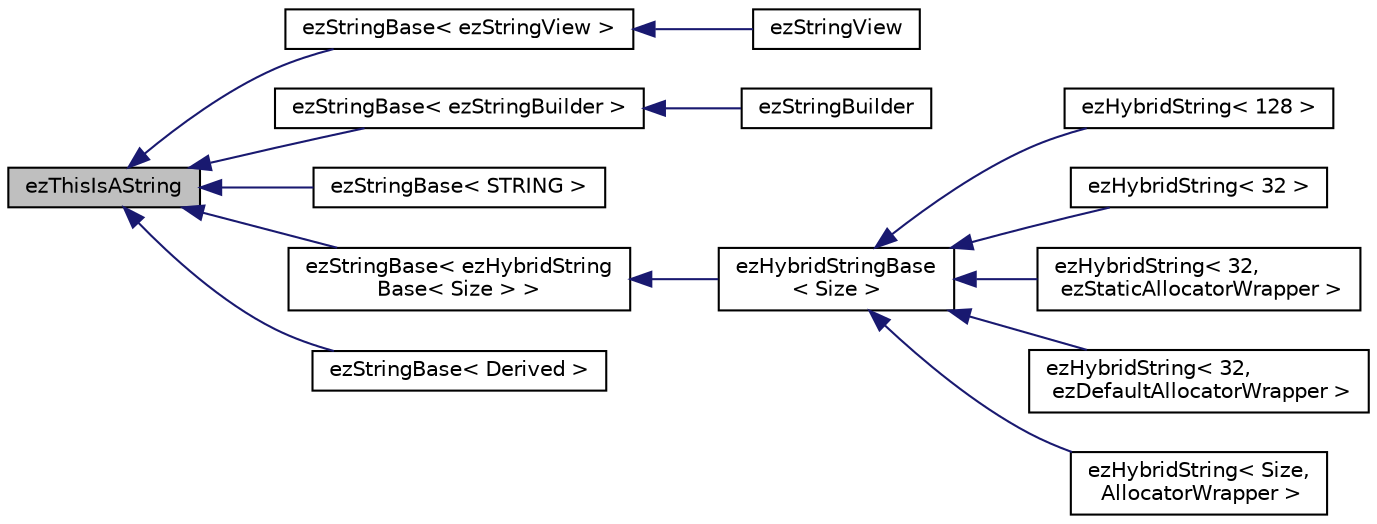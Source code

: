 digraph "ezThisIsAString"
{
 // LATEX_PDF_SIZE
  edge [fontname="Helvetica",fontsize="10",labelfontname="Helvetica",labelfontsize="10"];
  node [fontname="Helvetica",fontsize="10",shape=record];
  rankdir="LR";
  Node1 [label="ezThisIsAString",height=0.2,width=0.4,color="black", fillcolor="grey75", style="filled", fontcolor="black",tooltip="Base class which marks a class as containing string data."];
  Node1 -> Node2 [dir="back",color="midnightblue",fontsize="10",style="solid",fontname="Helvetica"];
  Node2 [label="ezStringBase\< ezStringView \>",height=0.2,width=0.4,color="black", fillcolor="white", style="filled",URL="$dd/d69/structez_string_base.htm",tooltip=" "];
  Node2 -> Node3 [dir="back",color="midnightblue",fontsize="10",style="solid",fontname="Helvetica"];
  Node3 [label="ezStringView",height=0.2,width=0.4,color="black", fillcolor="white", style="filled",URL="$de/db8/structez_string_view.htm",tooltip="ezStringView represent a read-only sub-string of a larger string, as it can store a dedicated string ..."];
  Node1 -> Node4 [dir="back",color="midnightblue",fontsize="10",style="solid",fontname="Helvetica"];
  Node4 [label="ezStringBase\< ezStringBuilder \>",height=0.2,width=0.4,color="black", fillcolor="white", style="filled",URL="$dd/d69/structez_string_base.htm",tooltip=" "];
  Node4 -> Node5 [dir="back",color="midnightblue",fontsize="10",style="solid",fontname="Helvetica"];
  Node5 [label="ezStringBuilder",height=0.2,width=0.4,color="black", fillcolor="white", style="filled",URL="$d3/d88/classez_string_builder.htm",tooltip="ezStringBuilder is a class that is meant for creating and modifying strings."];
  Node1 -> Node6 [dir="back",color="midnightblue",fontsize="10",style="solid",fontname="Helvetica"];
  Node6 [label="ezStringBase\< STRING \>",height=0.2,width=0.4,color="black", fillcolor="white", style="filled",URL="$dd/d69/structez_string_base.htm",tooltip=" "];
  Node1 -> Node7 [dir="back",color="midnightblue",fontsize="10",style="solid",fontname="Helvetica"];
  Node7 [label="ezStringBase\< ezHybridString\lBase\< Size \> \>",height=0.2,width=0.4,color="black", fillcolor="white", style="filled",URL="$dd/d69/structez_string_base.htm",tooltip=" "];
  Node7 -> Node8 [dir="back",color="midnightblue",fontsize="10",style="solid",fontname="Helvetica"];
  Node8 [label="ezHybridStringBase\l\< Size \>",height=0.2,width=0.4,color="black", fillcolor="white", style="filled",URL="$d6/d43/structez_hybrid_string_base.htm",tooltip="A string class for storing and passing around strings."];
  Node8 -> Node9 [dir="back",color="midnightblue",fontsize="10",style="solid",fontname="Helvetica"];
  Node9 [label="ezHybridString\< 128 \>",height=0.2,width=0.4,color="black", fillcolor="white", style="filled",URL="$d4/d53/structez_hybrid_string.htm",tooltip=" "];
  Node8 -> Node10 [dir="back",color="midnightblue",fontsize="10",style="solid",fontname="Helvetica"];
  Node10 [label="ezHybridString\< 32 \>",height=0.2,width=0.4,color="black", fillcolor="white", style="filled",URL="$d4/d53/structez_hybrid_string.htm",tooltip=" "];
  Node8 -> Node11 [dir="back",color="midnightblue",fontsize="10",style="solid",fontname="Helvetica"];
  Node11 [label="ezHybridString\< 32,\l ezStaticAllocatorWrapper \>",height=0.2,width=0.4,color="black", fillcolor="white", style="filled",URL="$d4/d53/structez_hybrid_string.htm",tooltip=" "];
  Node8 -> Node12 [dir="back",color="midnightblue",fontsize="10",style="solid",fontname="Helvetica"];
  Node12 [label="ezHybridString\< 32,\l ezDefaultAllocatorWrapper \>",height=0.2,width=0.4,color="black", fillcolor="white", style="filled",URL="$d4/d53/structez_hybrid_string.htm",tooltip=" "];
  Node8 -> Node13 [dir="back",color="midnightblue",fontsize="10",style="solid",fontname="Helvetica"];
  Node13 [label="ezHybridString\< Size,\l AllocatorWrapper \>",height=0.2,width=0.4,color="black", fillcolor="white", style="filled",URL="$d4/d53/structez_hybrid_string.htm",tooltip=" "];
  Node1 -> Node14 [dir="back",color="midnightblue",fontsize="10",style="solid",fontname="Helvetica"];
  Node14 [label="ezStringBase\< Derived \>",height=0.2,width=0.4,color="black", fillcolor="white", style="filled",URL="$dd/d69/structez_string_base.htm",tooltip="Base class for strings, which implements all read-only string functions."];
}
